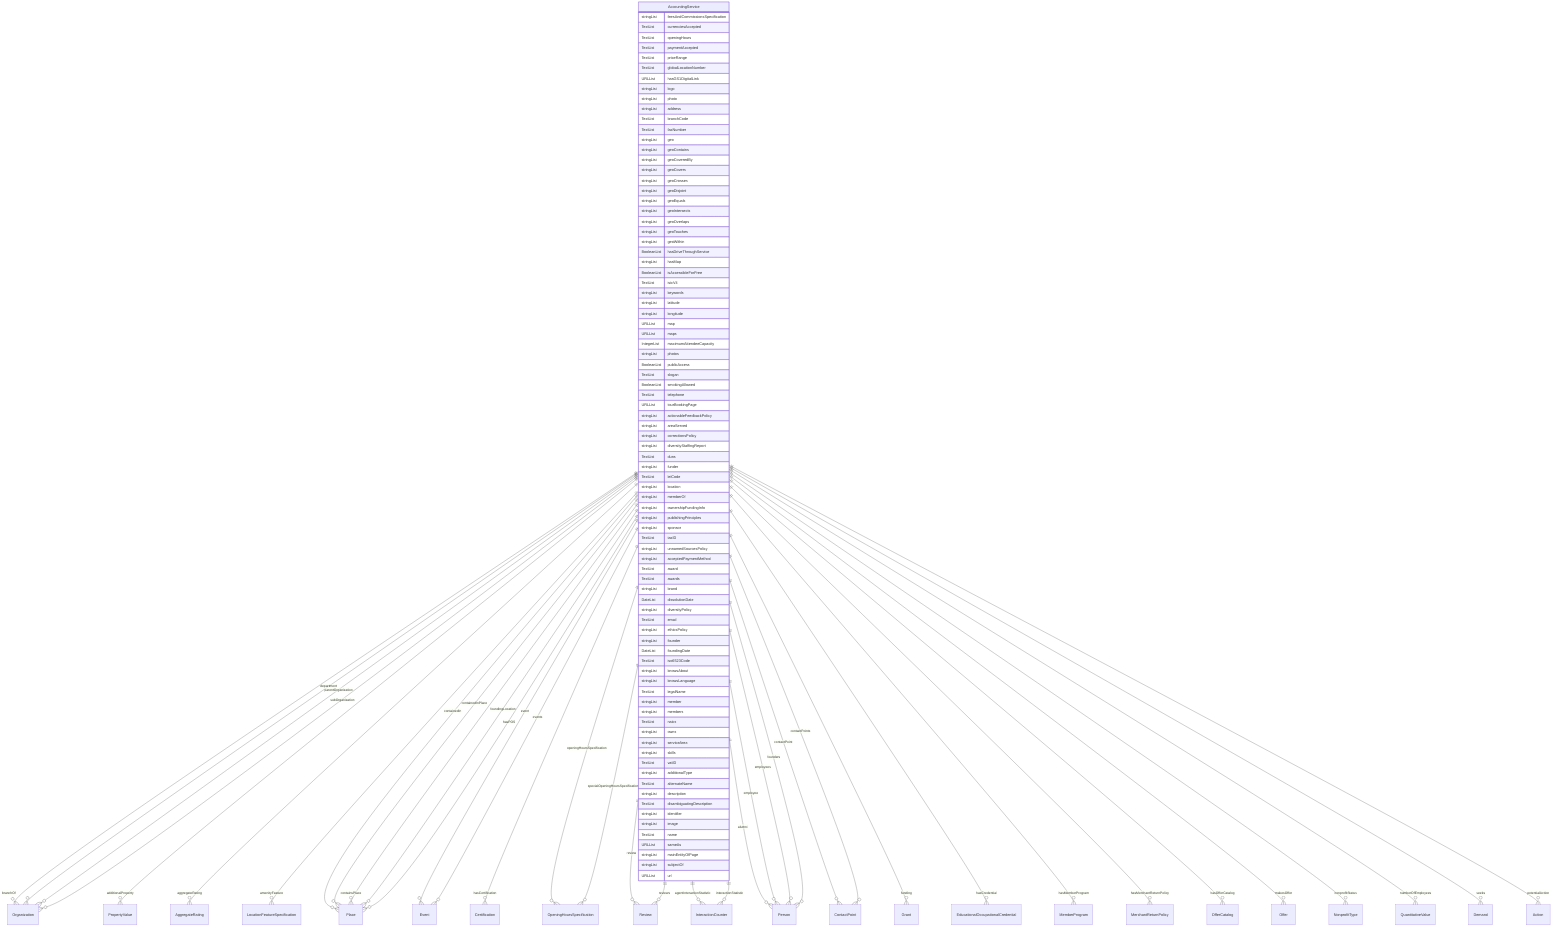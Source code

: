 erDiagram
AccountingService {
    stringList feesAndCommissionsSpecification  
    TextList currenciesAccepted  
    TextList openingHours  
    TextList paymentAccepted  
    TextList priceRange  
    TextList globalLocationNumber  
    URLList hasGS1DigitalLink  
    stringList logo  
    stringList photo  
    stringList address  
    TextList branchCode  
    TextList faxNumber  
    stringList geo  
    stringList geoContains  
    stringList geoCoveredBy  
    stringList geoCovers  
    stringList geoCrosses  
    stringList geoDisjoint  
    stringList geoEquals  
    stringList geoIntersects  
    stringList geoOverlaps  
    stringList geoTouches  
    stringList geoWithin  
    BooleanList hasDriveThroughService  
    stringList hasMap  
    BooleanList isAccessibleForFree  
    TextList isicV4  
    stringList keywords  
    stringList latitude  
    stringList longitude  
    URLList map  
    URLList maps  
    IntegerList maximumAttendeeCapacity  
    stringList photos  
    BooleanList publicAccess  
    TextList slogan  
    BooleanList smokingAllowed  
    TextList telephone  
    URLList tourBookingPage  
    stringList actionableFeedbackPolicy  
    stringList areaServed  
    stringList correctionsPolicy  
    stringList diversityStaffingReport  
    TextList duns  
    stringList funder  
    TextList leiCode  
    stringList location  
    stringList memberOf  
    stringList ownershipFundingInfo  
    stringList publishingPrinciples  
    stringList sponsor  
    TextList taxID  
    stringList unnamedSourcesPolicy  
    stringList acceptedPaymentMethod  
    TextList award  
    TextList awards  
    stringList brand  
    DateList dissolutionDate  
    stringList diversityPolicy  
    TextList email  
    stringList ethicsPolicy  
    stringList founder  
    DateList foundingDate  
    TextList iso6523Code  
    stringList knowsAbout  
    stringList knowsLanguage  
    TextList legalName  
    stringList member  
    stringList members  
    TextList naics  
    stringList owns  
    stringList serviceArea  
    stringList skills  
    TextList vatID  
    stringList additionalType  
    TextList alternateName  
    stringList description  
    TextList disambiguatingDescription  
    stringList identifier  
    stringList image  
    TextList name  
    URLList sameAs  
    stringList mainEntityOfPage  
    stringList subjectOf  
    URLList url  
}

AccountingService ||--}o Organization : "branchOf"
AccountingService ||--}o PropertyValue : "additionalProperty"
AccountingService ||--}o AggregateRating : "aggregateRating"
AccountingService ||--}o LocationFeatureSpecification : "amenityFeature"
AccountingService ||--}o Place : "containedIn"
AccountingService ||--}o Place : "containedInPlace"
AccountingService ||--}o Place : "containsPlace"
AccountingService ||--}o Event : "event"
AccountingService ||--}o Event : "events"
AccountingService ||--}o Certification : "hasCertification"
AccountingService ||--}o OpeningHoursSpecification : "openingHoursSpecification"
AccountingService ||--}o Review : "review"
AccountingService ||--}o Review : "reviews"
AccountingService ||--}o OpeningHoursSpecification : "specialOpeningHoursSpecification"
AccountingService ||--}o InteractionCounter : "agentInteractionStatistic"
AccountingService ||--}o Person : "alumni"
AccountingService ||--}o ContactPoint : "contactPoint"
AccountingService ||--}o ContactPoint : "contactPoints"
AccountingService ||--}o Organization : "department"
AccountingService ||--}o Person : "employee"
AccountingService ||--}o Person : "employees"
AccountingService ||--}o Person : "founders"
AccountingService ||--}o Place : "foundingLocation"
AccountingService ||--}o Grant : "funding"
AccountingService ||--}o EducationalOccupationalCredential : "hasCredential"
AccountingService ||--}o MemberProgram : "hasMemberProgram"
AccountingService ||--}o MerchantReturnPolicy : "hasMerchantReturnPolicy"
AccountingService ||--}o OfferCatalog : "hasOfferCatalog"
AccountingService ||--}o Place : "hasPOS"
AccountingService ||--}o InteractionCounter : "interactionStatistic"
AccountingService ||--}o Offer : "makesOffer"
AccountingService ||--}o NonprofitType : "nonprofitStatus"
AccountingService ||--}o QuantitativeValue : "numberOfEmployees"
AccountingService ||--}o Organization : "parentOrganization"
AccountingService ||--}o Demand : "seeks"
AccountingService ||--}o Organization : "subOrganization"
AccountingService ||--}o Action : "potentialAction"